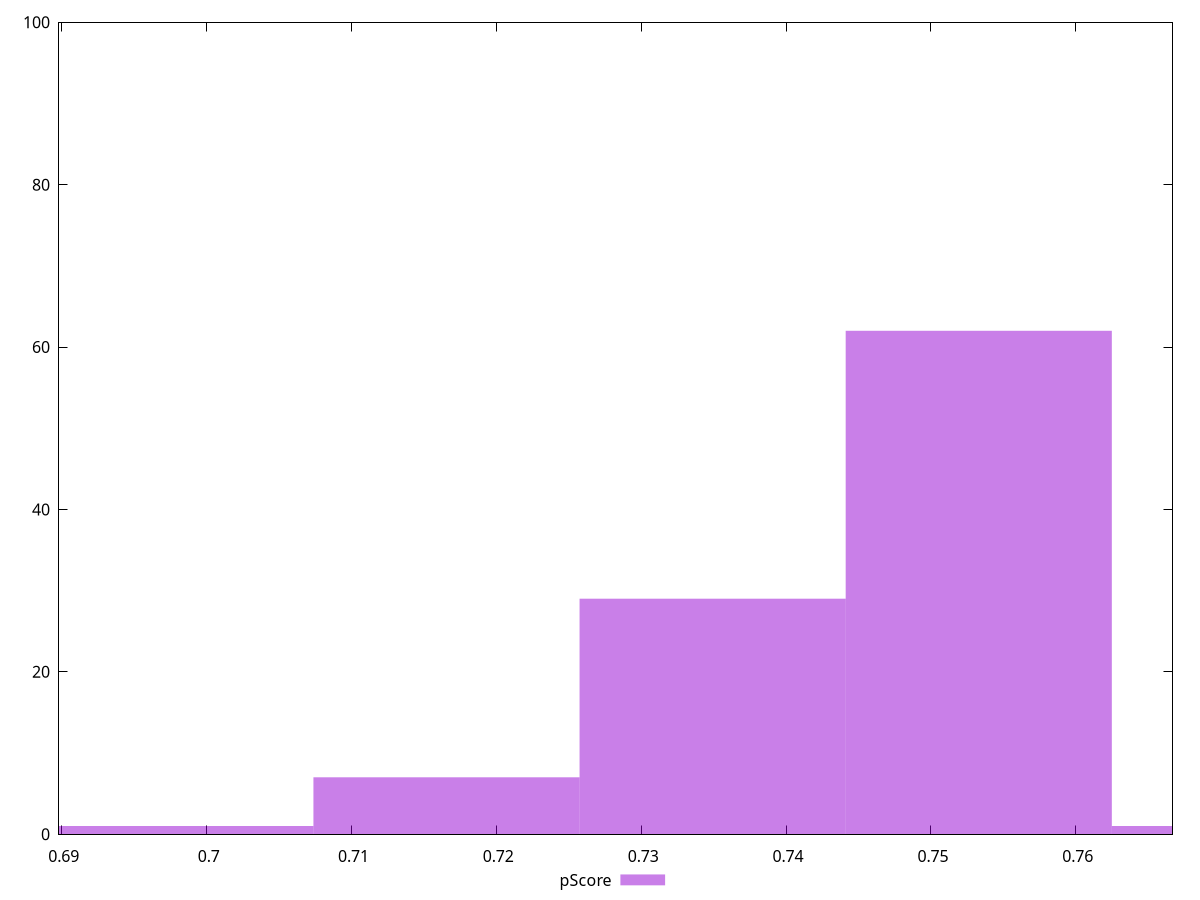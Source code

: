 reset

$pScore <<EOF
0.7533035683587633 62
0.7716768261236112 1
0.7165570528290676 7
0.7349303105939154 29
0.6981837950642197 1
EOF

set key outside below
set boxwidth 0.018373257764847887
set xrange [0.6898055555555556:0.7666791661580403]
set yrange [0:100]
set trange [0:100]
set style fill transparent solid 0.5 noborder
set terminal svg size 640, 490 enhanced background rgb 'white'
set output "report/report_00029_2021-02-24T13-36-40.390Z/uses-rel-preconnect/samples/astro/pScore/histogram.svg"

plot $pScore title "pScore" with boxes

reset
